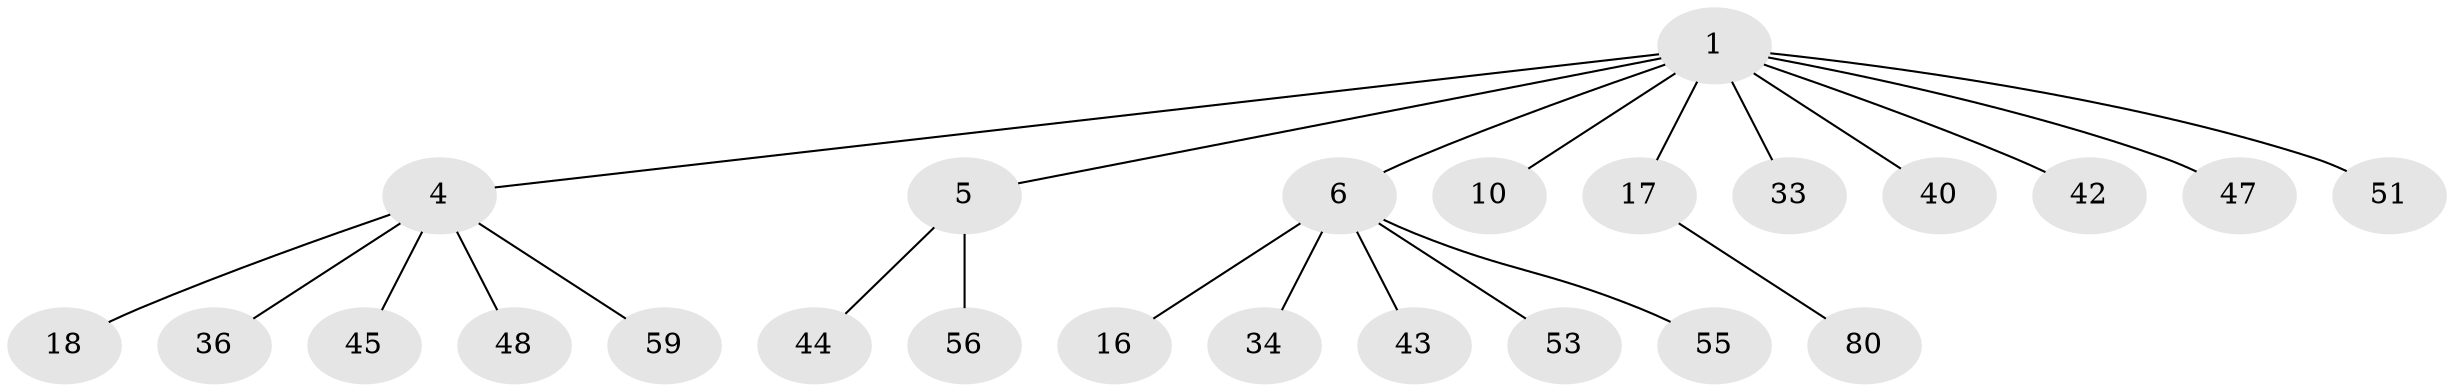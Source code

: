// original degree distribution, {4: 0.08433734939759036, 3: 0.13253012048192772, 6: 0.024096385542168676, 2: 0.21686746987951808, 5: 0.012048192771084338, 7: 0.012048192771084338, 1: 0.5180722891566265}
// Generated by graph-tools (version 1.1) at 2025/19/03/04/25 18:19:25]
// undirected, 24 vertices, 23 edges
graph export_dot {
graph [start="1"]
  node [color=gray90,style=filled];
  1 [super="+2+3+9+46"];
  4 [super="+24+8+50+11+15"];
  5 [super="+13"];
  6 [super="+12+76+65"];
  10 [super="+81+20+23"];
  16 [super="+69"];
  17 [super="+39+28+35"];
  18 [super="+49"];
  33 [super="+62+38"];
  34 [super="+58+41"];
  36;
  40;
  42 [super="+67"];
  43;
  44 [super="+73+60"];
  45;
  47 [super="+70"];
  48;
  51;
  53 [super="+54"];
  55 [super="+74"];
  56;
  59;
  80;
  1 -- 10;
  1 -- 5;
  1 -- 17;
  1 -- 4;
  1 -- 6;
  1 -- 40;
  1 -- 42;
  1 -- 51;
  1 -- 33;
  1 -- 47;
  4 -- 45;
  4 -- 36;
  4 -- 18;
  4 -- 59;
  4 -- 48;
  5 -- 56;
  5 -- 44;
  6 -- 16;
  6 -- 34;
  6 -- 53;
  6 -- 55;
  6 -- 43;
  17 -- 80;
}
